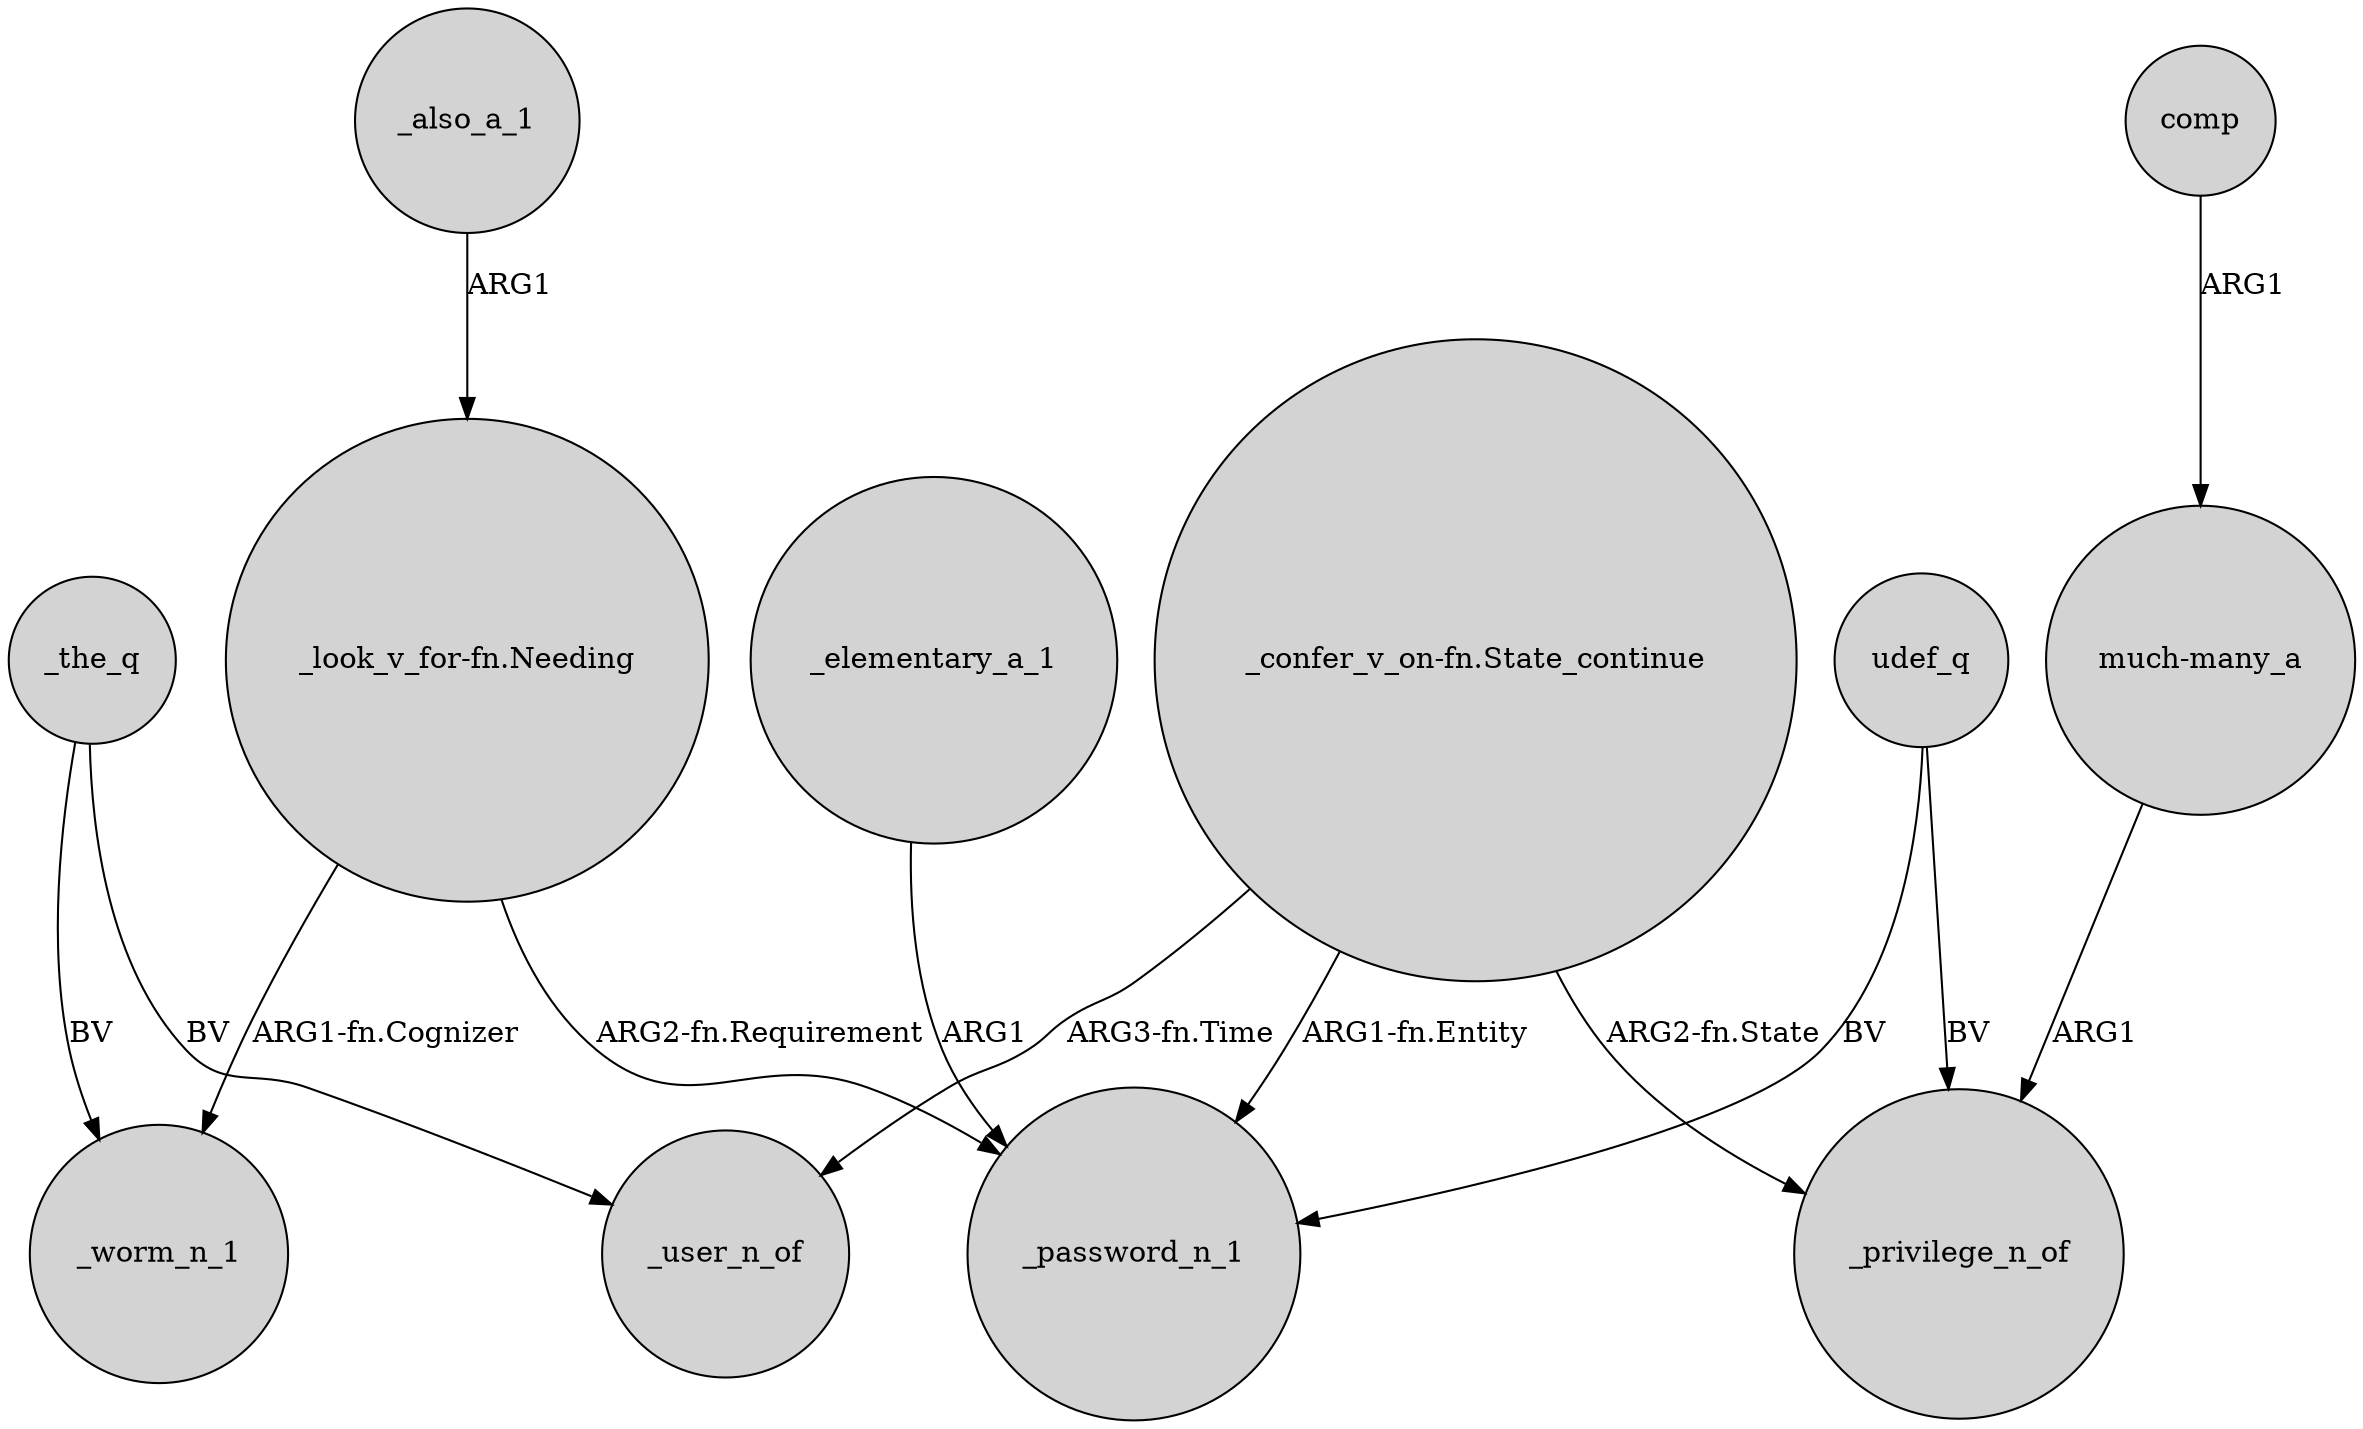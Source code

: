 digraph {
	node [shape=circle style=filled]
	_the_q -> _user_n_of [label=BV]
	_elementary_a_1 -> _password_n_1 [label=ARG1]
	_the_q -> _worm_n_1 [label=BV]
	"_confer_v_on-fn.State_continue" -> _privilege_n_of [label="ARG2-fn.State"]
	"_look_v_for-fn.Needing" -> _worm_n_1 [label="ARG1-fn.Cognizer"]
	"_confer_v_on-fn.State_continue" -> _password_n_1 [label="ARG1-fn.Entity"]
	udef_q -> _privilege_n_of [label=BV]
	"_look_v_for-fn.Needing" -> _password_n_1 [label="ARG2-fn.Requirement"]
	"much-many_a" -> _privilege_n_of [label=ARG1]
	"_confer_v_on-fn.State_continue" -> _user_n_of [label="ARG3-fn.Time"]
	udef_q -> _password_n_1 [label=BV]
	comp -> "much-many_a" [label=ARG1]
	_also_a_1 -> "_look_v_for-fn.Needing" [label=ARG1]
}
